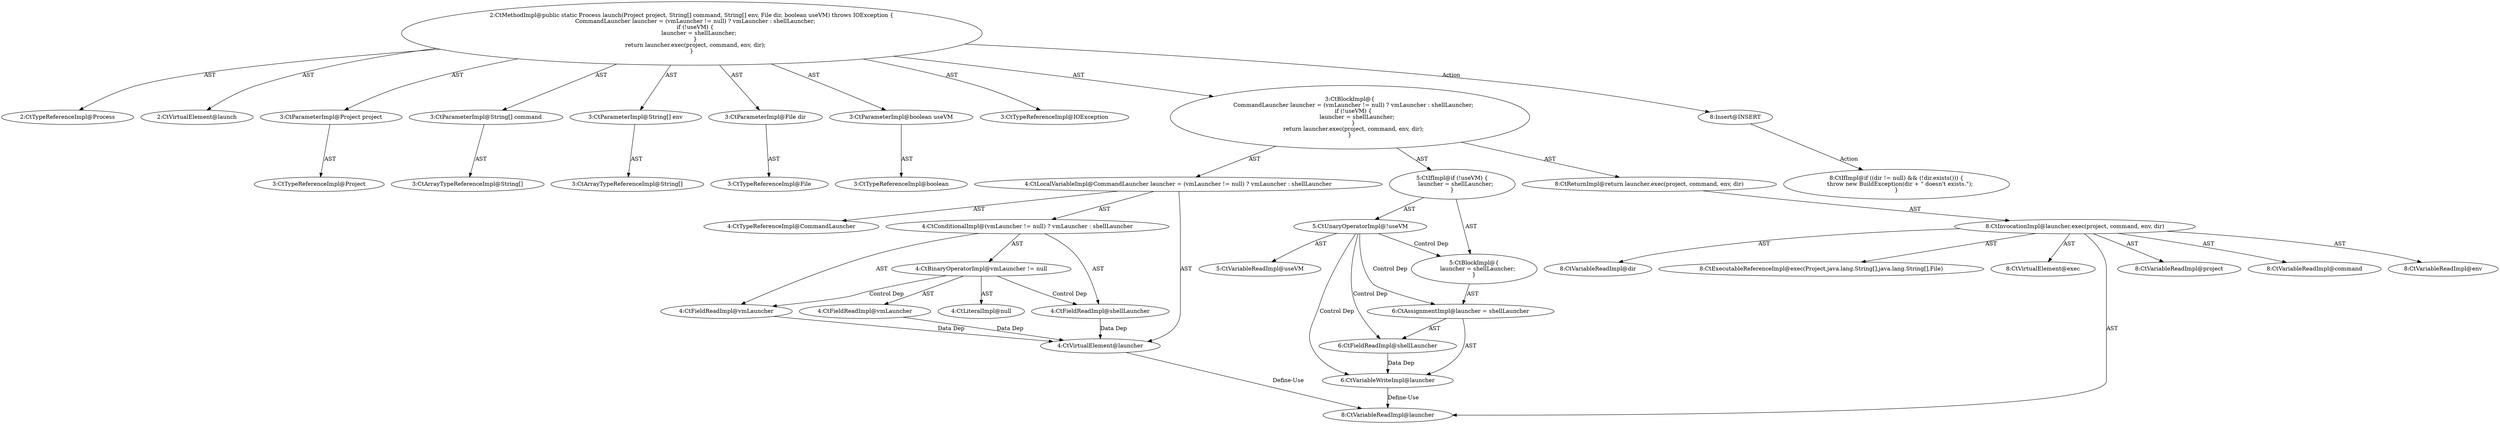 digraph "launch#?,Project,String[],String[],File,boolean" {
0 [label="2:CtTypeReferenceImpl@Process" shape=ellipse]
1 [label="2:CtVirtualElement@launch" shape=ellipse]
2 [label="3:CtParameterImpl@Project project" shape=ellipse]
3 [label="3:CtTypeReferenceImpl@Project" shape=ellipse]
4 [label="3:CtParameterImpl@String[] command" shape=ellipse]
5 [label="3:CtArrayTypeReferenceImpl@String[]" shape=ellipse]
6 [label="3:CtParameterImpl@String[] env" shape=ellipse]
7 [label="3:CtArrayTypeReferenceImpl@String[]" shape=ellipse]
8 [label="3:CtParameterImpl@File dir" shape=ellipse]
9 [label="3:CtTypeReferenceImpl@File" shape=ellipse]
10 [label="3:CtParameterImpl@boolean useVM" shape=ellipse]
11 [label="3:CtTypeReferenceImpl@boolean" shape=ellipse]
12 [label="3:CtTypeReferenceImpl@IOException" shape=ellipse]
13 [label="4:CtTypeReferenceImpl@CommandLauncher" shape=ellipse]
14 [label="4:CtFieldReadImpl@vmLauncher" shape=ellipse]
15 [label="4:CtLiteralImpl@null" shape=ellipse]
16 [label="4:CtBinaryOperatorImpl@vmLauncher != null" shape=ellipse]
17 [label="4:CtFieldReadImpl@vmLauncher" shape=ellipse]
18 [label="4:CtFieldReadImpl@shellLauncher" shape=ellipse]
19 [label="4:CtConditionalImpl@(vmLauncher != null) ? vmLauncher : shellLauncher" shape=ellipse]
20 [label="4:CtVirtualElement@launcher" shape=ellipse]
21 [label="4:CtLocalVariableImpl@CommandLauncher launcher = (vmLauncher != null) ? vmLauncher : shellLauncher" shape=ellipse]
22 [label="5:CtVariableReadImpl@useVM" shape=ellipse]
23 [label="5:CtUnaryOperatorImpl@!useVM" shape=ellipse]
24 [label="6:CtVariableWriteImpl@launcher" shape=ellipse]
25 [label="6:CtFieldReadImpl@shellLauncher" shape=ellipse]
26 [label="6:CtAssignmentImpl@launcher = shellLauncher" shape=ellipse]
27 [label="5:CtBlockImpl@\{
    launcher = shellLauncher;
\}" shape=ellipse]
28 [label="5:CtIfImpl@if (!useVM) \{
    launcher = shellLauncher;
\}" shape=ellipse]
29 [label="8:CtExecutableReferenceImpl@exec(Project,java.lang.String[],java.lang.String[],File)" shape=ellipse]
30 [label="8:CtVirtualElement@exec" shape=ellipse]
31 [label="8:CtVariableReadImpl@launcher" shape=ellipse]
32 [label="8:CtVariableReadImpl@project" shape=ellipse]
33 [label="8:CtVariableReadImpl@command" shape=ellipse]
34 [label="8:CtVariableReadImpl@env" shape=ellipse]
35 [label="8:CtVariableReadImpl@dir" shape=ellipse]
36 [label="8:CtInvocationImpl@launcher.exec(project, command, env, dir)" shape=ellipse]
37 [label="8:CtReturnImpl@return launcher.exec(project, command, env, dir)" shape=ellipse]
38 [label="3:CtBlockImpl@\{
    CommandLauncher launcher = (vmLauncher != null) ? vmLauncher : shellLauncher;
    if (!useVM) \{
        launcher = shellLauncher;
    \}
    return launcher.exec(project, command, env, dir);
\}" shape=ellipse]
39 [label="2:CtMethodImpl@public static Process launch(Project project, String[] command, String[] env, File dir, boolean useVM) throws IOException \{
    CommandLauncher launcher = (vmLauncher != null) ? vmLauncher : shellLauncher;
    if (!useVM) \{
        launcher = shellLauncher;
    \}
    return launcher.exec(project, command, env, dir);
\}" shape=ellipse]
40 [label="8:Insert@INSERT" shape=ellipse]
41 [label="8:CtIfImpl@if ((dir != null) && (!dir.exists())) \{
    throw new BuildException(dir + \" doesn't exists.\");
\}" shape=ellipse]
2 -> 3 [label="AST"];
4 -> 5 [label="AST"];
6 -> 7 [label="AST"];
8 -> 9 [label="AST"];
10 -> 11 [label="AST"];
14 -> 20 [label="Data Dep"];
16 -> 14 [label="AST"];
16 -> 15 [label="AST"];
16 -> 17 [label="Control Dep"];
16 -> 18 [label="Control Dep"];
17 -> 20 [label="Data Dep"];
18 -> 20 [label="Data Dep"];
19 -> 16 [label="AST"];
19 -> 17 [label="AST"];
19 -> 18 [label="AST"];
20 -> 31 [label="Define-Use"];
21 -> 20 [label="AST"];
21 -> 13 [label="AST"];
21 -> 19 [label="AST"];
23 -> 22 [label="AST"];
23 -> 27 [label="Control Dep"];
23 -> 26 [label="Control Dep"];
23 -> 24 [label="Control Dep"];
23 -> 25 [label="Control Dep"];
24 -> 31 [label="Define-Use"];
25 -> 24 [label="Data Dep"];
26 -> 24 [label="AST"];
26 -> 25 [label="AST"];
27 -> 26 [label="AST"];
28 -> 23 [label="AST"];
28 -> 27 [label="AST"];
36 -> 30 [label="AST"];
36 -> 31 [label="AST"];
36 -> 29 [label="AST"];
36 -> 32 [label="AST"];
36 -> 33 [label="AST"];
36 -> 34 [label="AST"];
36 -> 35 [label="AST"];
37 -> 36 [label="AST"];
38 -> 21 [label="AST"];
38 -> 28 [label="AST"];
38 -> 37 [label="AST"];
39 -> 1 [label="AST"];
39 -> 0 [label="AST"];
39 -> 2 [label="AST"];
39 -> 4 [label="AST"];
39 -> 6 [label="AST"];
39 -> 8 [label="AST"];
39 -> 10 [label="AST"];
39 -> 12 [label="AST"];
39 -> 38 [label="AST"];
39 -> 40 [label="Action"];
40 -> 41 [label="Action"];
}